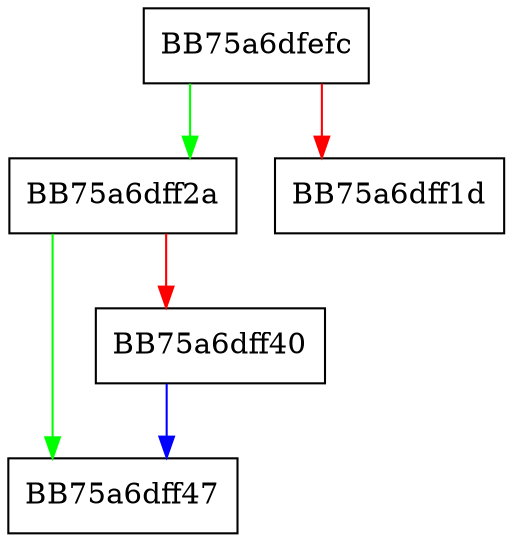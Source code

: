digraph GetParam_address {
  node [shape="box"];
  graph [splines=ortho];
  BB75a6dfefc -> BB75a6dff2a [color="green"];
  BB75a6dfefc -> BB75a6dff1d [color="red"];
  BB75a6dff2a -> BB75a6dff47 [color="green"];
  BB75a6dff2a -> BB75a6dff40 [color="red"];
  BB75a6dff40 -> BB75a6dff47 [color="blue"];
}